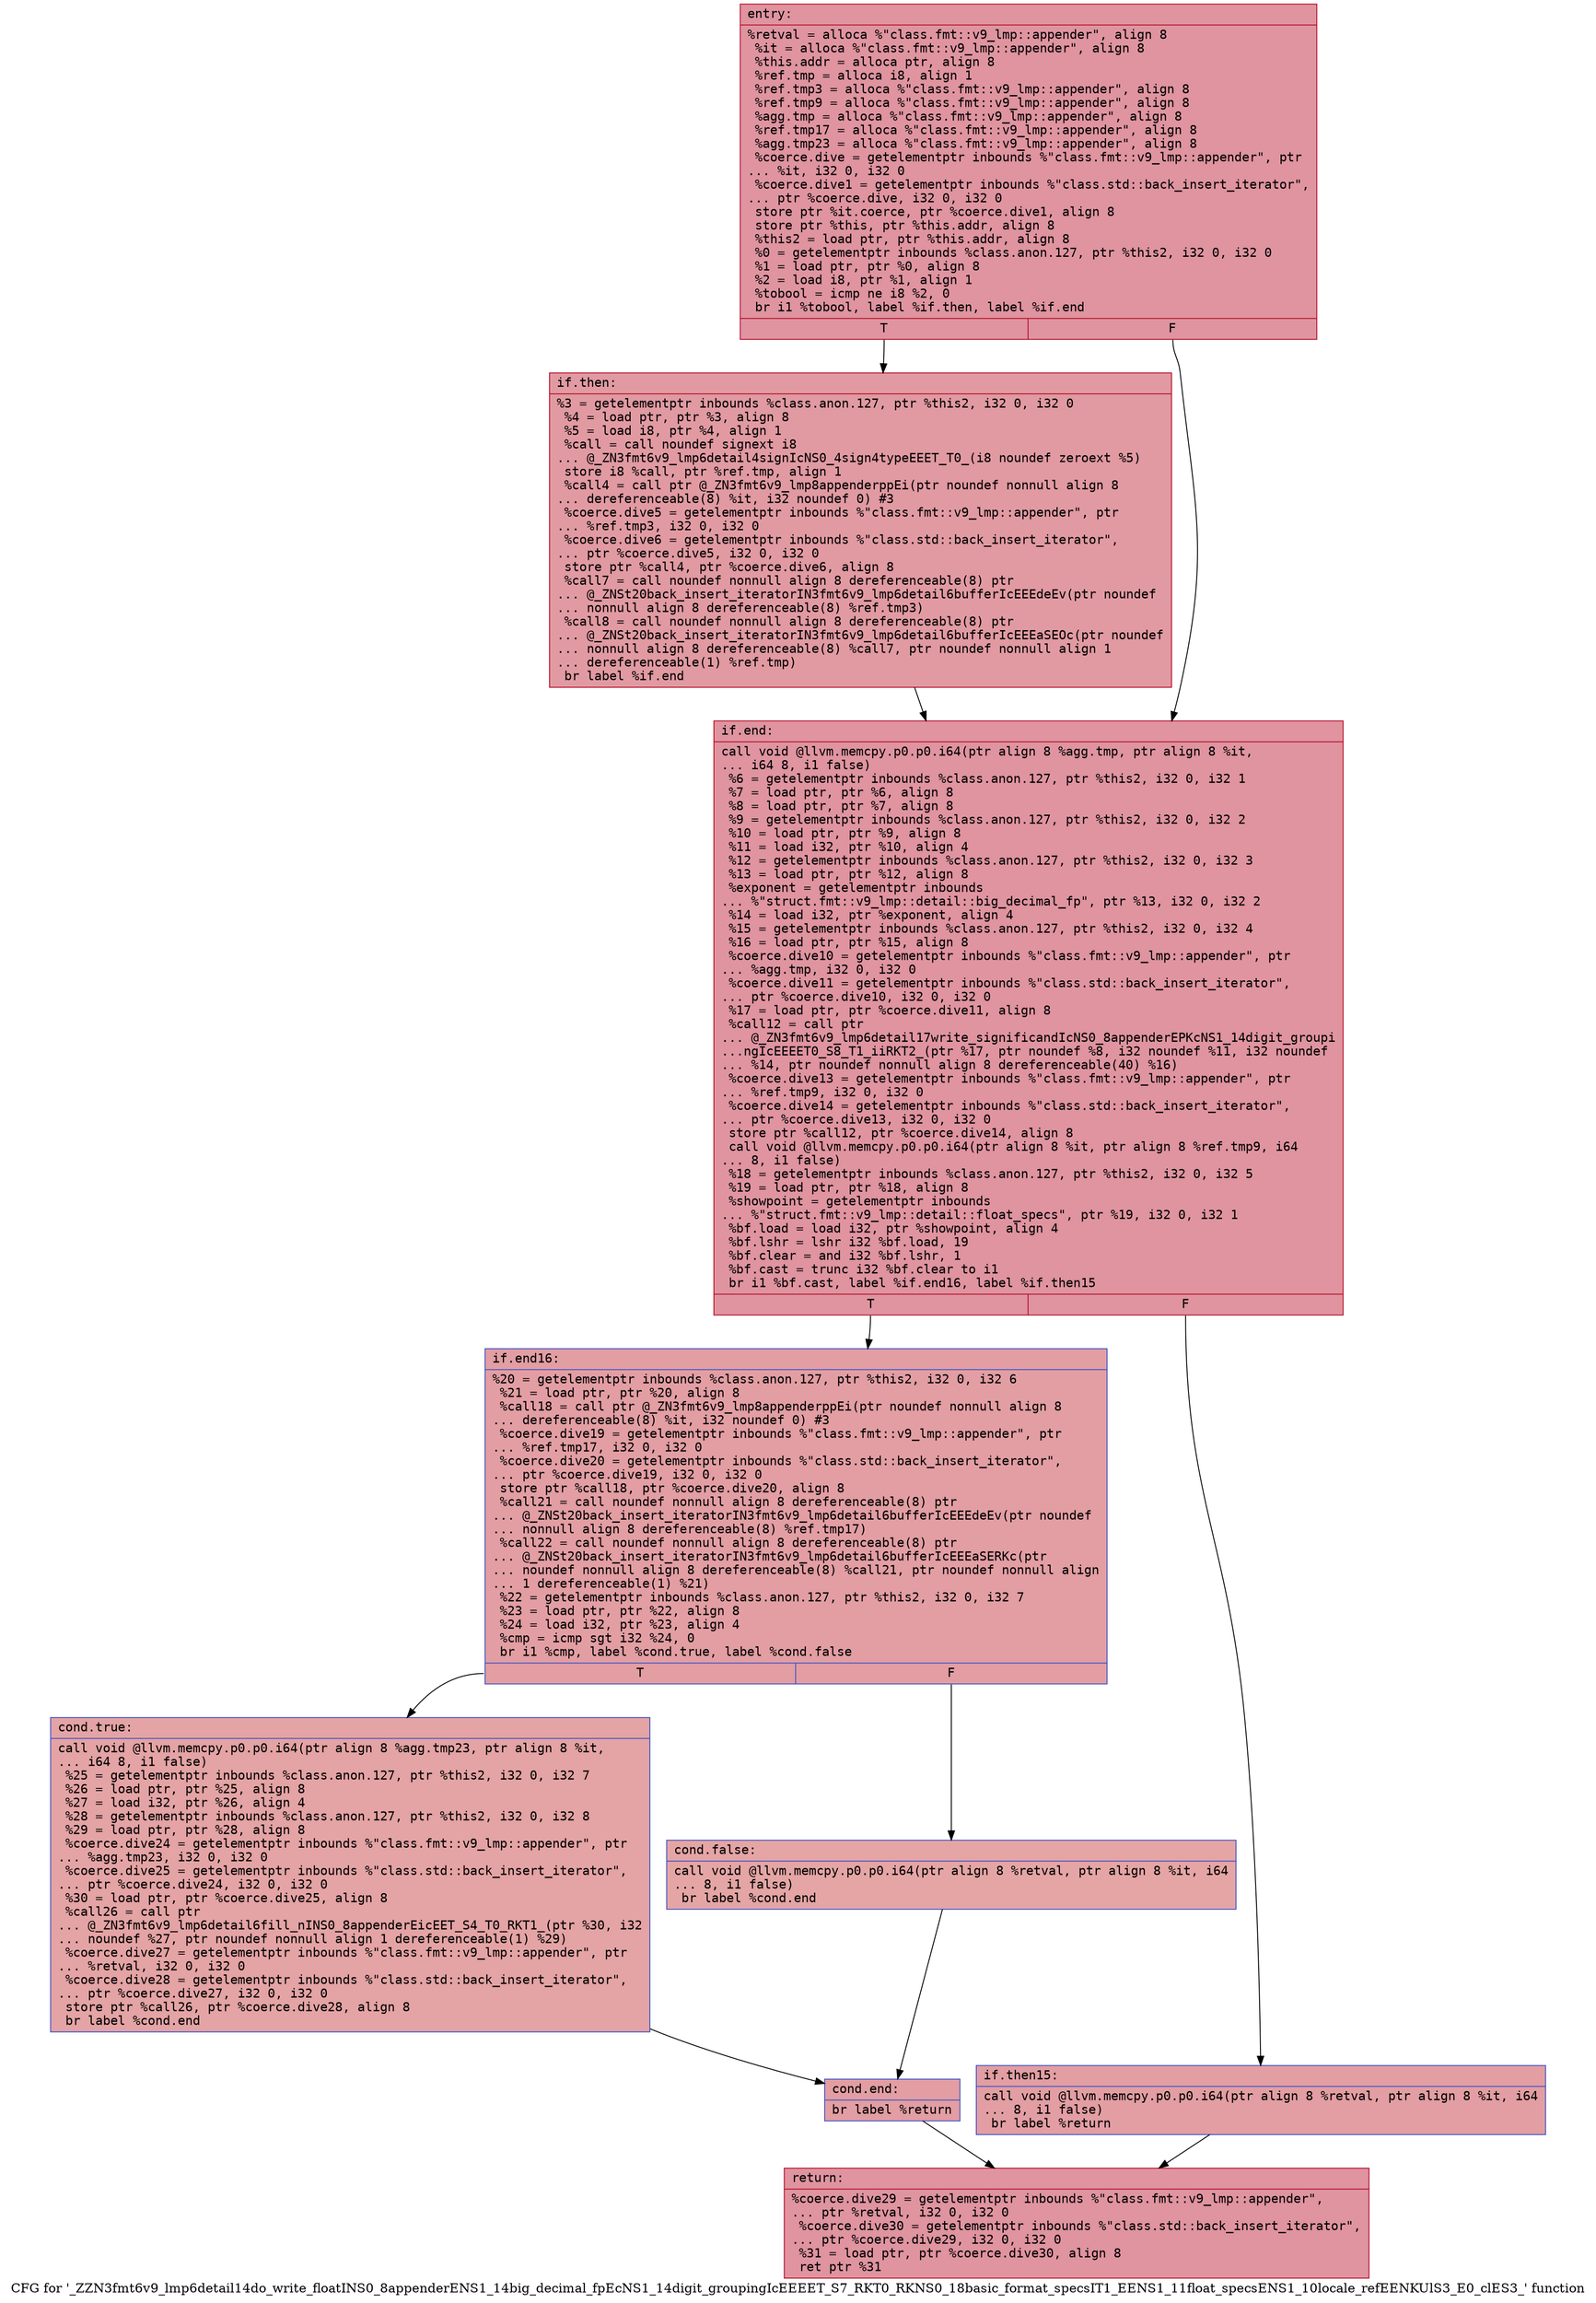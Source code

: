 digraph "CFG for '_ZZN3fmt6v9_lmp6detail14do_write_floatINS0_8appenderENS1_14big_decimal_fpEcNS1_14digit_groupingIcEEEET_S7_RKT0_RKNS0_18basic_format_specsIT1_EENS1_11float_specsENS1_10locale_refEENKUlS3_E0_clES3_' function" {
	label="CFG for '_ZZN3fmt6v9_lmp6detail14do_write_floatINS0_8appenderENS1_14big_decimal_fpEcNS1_14digit_groupingIcEEEET_S7_RKT0_RKNS0_18basic_format_specsIT1_EENS1_11float_specsENS1_10locale_refEENKUlS3_E0_clES3_' function";

	Node0x556bfecf77e0 [shape=record,color="#b70d28ff", style=filled, fillcolor="#b70d2870" fontname="Courier",label="{entry:\l|  %retval = alloca %\"class.fmt::v9_lmp::appender\", align 8\l  %it = alloca %\"class.fmt::v9_lmp::appender\", align 8\l  %this.addr = alloca ptr, align 8\l  %ref.tmp = alloca i8, align 1\l  %ref.tmp3 = alloca %\"class.fmt::v9_lmp::appender\", align 8\l  %ref.tmp9 = alloca %\"class.fmt::v9_lmp::appender\", align 8\l  %agg.tmp = alloca %\"class.fmt::v9_lmp::appender\", align 8\l  %ref.tmp17 = alloca %\"class.fmt::v9_lmp::appender\", align 8\l  %agg.tmp23 = alloca %\"class.fmt::v9_lmp::appender\", align 8\l  %coerce.dive = getelementptr inbounds %\"class.fmt::v9_lmp::appender\", ptr\l... %it, i32 0, i32 0\l  %coerce.dive1 = getelementptr inbounds %\"class.std::back_insert_iterator\",\l... ptr %coerce.dive, i32 0, i32 0\l  store ptr %it.coerce, ptr %coerce.dive1, align 8\l  store ptr %this, ptr %this.addr, align 8\l  %this2 = load ptr, ptr %this.addr, align 8\l  %0 = getelementptr inbounds %class.anon.127, ptr %this2, i32 0, i32 0\l  %1 = load ptr, ptr %0, align 8\l  %2 = load i8, ptr %1, align 1\l  %tobool = icmp ne i8 %2, 0\l  br i1 %tobool, label %if.then, label %if.end\l|{<s0>T|<s1>F}}"];
	Node0x556bfecf77e0:s0 -> Node0x556bfecf8550[tooltip="entry -> if.then\nProbability 62.50%" ];
	Node0x556bfecf77e0:s1 -> Node0x556bfecf85c0[tooltip="entry -> if.end\nProbability 37.50%" ];
	Node0x556bfecf8550 [shape=record,color="#b70d28ff", style=filled, fillcolor="#bb1b2c70" fontname="Courier",label="{if.then:\l|  %3 = getelementptr inbounds %class.anon.127, ptr %this2, i32 0, i32 0\l  %4 = load ptr, ptr %3, align 8\l  %5 = load i8, ptr %4, align 1\l  %call = call noundef signext i8\l... @_ZN3fmt6v9_lmp6detail4signIcNS0_4sign4typeEEET_T0_(i8 noundef zeroext %5)\l  store i8 %call, ptr %ref.tmp, align 1\l  %call4 = call ptr @_ZN3fmt6v9_lmp8appenderppEi(ptr noundef nonnull align 8\l... dereferenceable(8) %it, i32 noundef 0) #3\l  %coerce.dive5 = getelementptr inbounds %\"class.fmt::v9_lmp::appender\", ptr\l... %ref.tmp3, i32 0, i32 0\l  %coerce.dive6 = getelementptr inbounds %\"class.std::back_insert_iterator\",\l... ptr %coerce.dive5, i32 0, i32 0\l  store ptr %call4, ptr %coerce.dive6, align 8\l  %call7 = call noundef nonnull align 8 dereferenceable(8) ptr\l... @_ZNSt20back_insert_iteratorIN3fmt6v9_lmp6detail6bufferIcEEEdeEv(ptr noundef\l... nonnull align 8 dereferenceable(8) %ref.tmp3)\l  %call8 = call noundef nonnull align 8 dereferenceable(8) ptr\l... @_ZNSt20back_insert_iteratorIN3fmt6v9_lmp6detail6bufferIcEEEaSEOc(ptr noundef\l... nonnull align 8 dereferenceable(8) %call7, ptr noundef nonnull align 1\l... dereferenceable(1) %ref.tmp)\l  br label %if.end\l}"];
	Node0x556bfecf8550 -> Node0x556bfecf85c0[tooltip="if.then -> if.end\nProbability 100.00%" ];
	Node0x556bfecf85c0 [shape=record,color="#b70d28ff", style=filled, fillcolor="#b70d2870" fontname="Courier",label="{if.end:\l|  call void @llvm.memcpy.p0.p0.i64(ptr align 8 %agg.tmp, ptr align 8 %it,\l... i64 8, i1 false)\l  %6 = getelementptr inbounds %class.anon.127, ptr %this2, i32 0, i32 1\l  %7 = load ptr, ptr %6, align 8\l  %8 = load ptr, ptr %7, align 8\l  %9 = getelementptr inbounds %class.anon.127, ptr %this2, i32 0, i32 2\l  %10 = load ptr, ptr %9, align 8\l  %11 = load i32, ptr %10, align 4\l  %12 = getelementptr inbounds %class.anon.127, ptr %this2, i32 0, i32 3\l  %13 = load ptr, ptr %12, align 8\l  %exponent = getelementptr inbounds\l... %\"struct.fmt::v9_lmp::detail::big_decimal_fp\", ptr %13, i32 0, i32 2\l  %14 = load i32, ptr %exponent, align 4\l  %15 = getelementptr inbounds %class.anon.127, ptr %this2, i32 0, i32 4\l  %16 = load ptr, ptr %15, align 8\l  %coerce.dive10 = getelementptr inbounds %\"class.fmt::v9_lmp::appender\", ptr\l... %agg.tmp, i32 0, i32 0\l  %coerce.dive11 = getelementptr inbounds %\"class.std::back_insert_iterator\",\l... ptr %coerce.dive10, i32 0, i32 0\l  %17 = load ptr, ptr %coerce.dive11, align 8\l  %call12 = call ptr\l... @_ZN3fmt6v9_lmp6detail17write_significandIcNS0_8appenderEPKcNS1_14digit_groupi\l...ngIcEEEET0_S8_T1_iiRKT2_(ptr %17, ptr noundef %8, i32 noundef %11, i32 noundef\l... %14, ptr noundef nonnull align 8 dereferenceable(40) %16)\l  %coerce.dive13 = getelementptr inbounds %\"class.fmt::v9_lmp::appender\", ptr\l... %ref.tmp9, i32 0, i32 0\l  %coerce.dive14 = getelementptr inbounds %\"class.std::back_insert_iterator\",\l... ptr %coerce.dive13, i32 0, i32 0\l  store ptr %call12, ptr %coerce.dive14, align 8\l  call void @llvm.memcpy.p0.p0.i64(ptr align 8 %it, ptr align 8 %ref.tmp9, i64\l... 8, i1 false)\l  %18 = getelementptr inbounds %class.anon.127, ptr %this2, i32 0, i32 5\l  %19 = load ptr, ptr %18, align 8\l  %showpoint = getelementptr inbounds\l... %\"struct.fmt::v9_lmp::detail::float_specs\", ptr %19, i32 0, i32 1\l  %bf.load = load i32, ptr %showpoint, align 4\l  %bf.lshr = lshr i32 %bf.load, 19\l  %bf.clear = and i32 %bf.lshr, 1\l  %bf.cast = trunc i32 %bf.clear to i1\l  br i1 %bf.cast, label %if.end16, label %if.then15\l|{<s0>T|<s1>F}}"];
	Node0x556bfecf85c0:s0 -> Node0x556bfecfa890[tooltip="if.end -> if.end16\nProbability 50.00%" ];
	Node0x556bfecf85c0:s1 -> Node0x556bfecfa910[tooltip="if.end -> if.then15\nProbability 50.00%" ];
	Node0x556bfecfa910 [shape=record,color="#3d50c3ff", style=filled, fillcolor="#be242e70" fontname="Courier",label="{if.then15:\l|  call void @llvm.memcpy.p0.p0.i64(ptr align 8 %retval, ptr align 8 %it, i64\l... 8, i1 false)\l  br label %return\l}"];
	Node0x556bfecfa910 -> Node0x556bfecfac90[tooltip="if.then15 -> return\nProbability 100.00%" ];
	Node0x556bfecfa890 [shape=record,color="#3d50c3ff", style=filled, fillcolor="#be242e70" fontname="Courier",label="{if.end16:\l|  %20 = getelementptr inbounds %class.anon.127, ptr %this2, i32 0, i32 6\l  %21 = load ptr, ptr %20, align 8\l  %call18 = call ptr @_ZN3fmt6v9_lmp8appenderppEi(ptr noundef nonnull align 8\l... dereferenceable(8) %it, i32 noundef 0) #3\l  %coerce.dive19 = getelementptr inbounds %\"class.fmt::v9_lmp::appender\", ptr\l... %ref.tmp17, i32 0, i32 0\l  %coerce.dive20 = getelementptr inbounds %\"class.std::back_insert_iterator\",\l... ptr %coerce.dive19, i32 0, i32 0\l  store ptr %call18, ptr %coerce.dive20, align 8\l  %call21 = call noundef nonnull align 8 dereferenceable(8) ptr\l... @_ZNSt20back_insert_iteratorIN3fmt6v9_lmp6detail6bufferIcEEEdeEv(ptr noundef\l... nonnull align 8 dereferenceable(8) %ref.tmp17)\l  %call22 = call noundef nonnull align 8 dereferenceable(8) ptr\l... @_ZNSt20back_insert_iteratorIN3fmt6v9_lmp6detail6bufferIcEEEaSERKc(ptr\l... noundef nonnull align 8 dereferenceable(8) %call21, ptr noundef nonnull align\l... 1 dereferenceable(1) %21)\l  %22 = getelementptr inbounds %class.anon.127, ptr %this2, i32 0, i32 7\l  %23 = load ptr, ptr %22, align 8\l  %24 = load i32, ptr %23, align 4\l  %cmp = icmp sgt i32 %24, 0\l  br i1 %cmp, label %cond.true, label %cond.false\l|{<s0>T|<s1>F}}"];
	Node0x556bfecfa890:s0 -> Node0x556bfecfb200[tooltip="if.end16 -> cond.true\nProbability 62.50%" ];
	Node0x556bfecfa890:s1 -> Node0x556bfecfb710[tooltip="if.end16 -> cond.false\nProbability 37.50%" ];
	Node0x556bfecfb200 [shape=record,color="#3d50c3ff", style=filled, fillcolor="#c32e3170" fontname="Courier",label="{cond.true:\l|  call void @llvm.memcpy.p0.p0.i64(ptr align 8 %agg.tmp23, ptr align 8 %it,\l... i64 8, i1 false)\l  %25 = getelementptr inbounds %class.anon.127, ptr %this2, i32 0, i32 7\l  %26 = load ptr, ptr %25, align 8\l  %27 = load i32, ptr %26, align 4\l  %28 = getelementptr inbounds %class.anon.127, ptr %this2, i32 0, i32 8\l  %29 = load ptr, ptr %28, align 8\l  %coerce.dive24 = getelementptr inbounds %\"class.fmt::v9_lmp::appender\", ptr\l... %agg.tmp23, i32 0, i32 0\l  %coerce.dive25 = getelementptr inbounds %\"class.std::back_insert_iterator\",\l... ptr %coerce.dive24, i32 0, i32 0\l  %30 = load ptr, ptr %coerce.dive25, align 8\l  %call26 = call ptr\l... @_ZN3fmt6v9_lmp6detail6fill_nINS0_8appenderEicEET_S4_T0_RKT1_(ptr %30, i32\l... noundef %27, ptr noundef nonnull align 1 dereferenceable(1) %29)\l  %coerce.dive27 = getelementptr inbounds %\"class.fmt::v9_lmp::appender\", ptr\l... %retval, i32 0, i32 0\l  %coerce.dive28 = getelementptr inbounds %\"class.std::back_insert_iterator\",\l... ptr %coerce.dive27, i32 0, i32 0\l  store ptr %call26, ptr %coerce.dive28, align 8\l  br label %cond.end\l}"];
	Node0x556bfecfb200 -> Node0x556bfecfbf90[tooltip="cond.true -> cond.end\nProbability 100.00%" ];
	Node0x556bfecfb710 [shape=record,color="#3d50c3ff", style=filled, fillcolor="#c5333470" fontname="Courier",label="{cond.false:\l|  call void @llvm.memcpy.p0.p0.i64(ptr align 8 %retval, ptr align 8 %it, i64\l... 8, i1 false)\l  br label %cond.end\l}"];
	Node0x556bfecfb710 -> Node0x556bfecfbf90[tooltip="cond.false -> cond.end\nProbability 100.00%" ];
	Node0x556bfecfbf90 [shape=record,color="#3d50c3ff", style=filled, fillcolor="#be242e70" fontname="Courier",label="{cond.end:\l|  br label %return\l}"];
	Node0x556bfecfbf90 -> Node0x556bfecfac90[tooltip="cond.end -> return\nProbability 100.00%" ];
	Node0x556bfecfac90 [shape=record,color="#b70d28ff", style=filled, fillcolor="#b70d2870" fontname="Courier",label="{return:\l|  %coerce.dive29 = getelementptr inbounds %\"class.fmt::v9_lmp::appender\",\l... ptr %retval, i32 0, i32 0\l  %coerce.dive30 = getelementptr inbounds %\"class.std::back_insert_iterator\",\l... ptr %coerce.dive29, i32 0, i32 0\l  %31 = load ptr, ptr %coerce.dive30, align 8\l  ret ptr %31\l}"];
}
